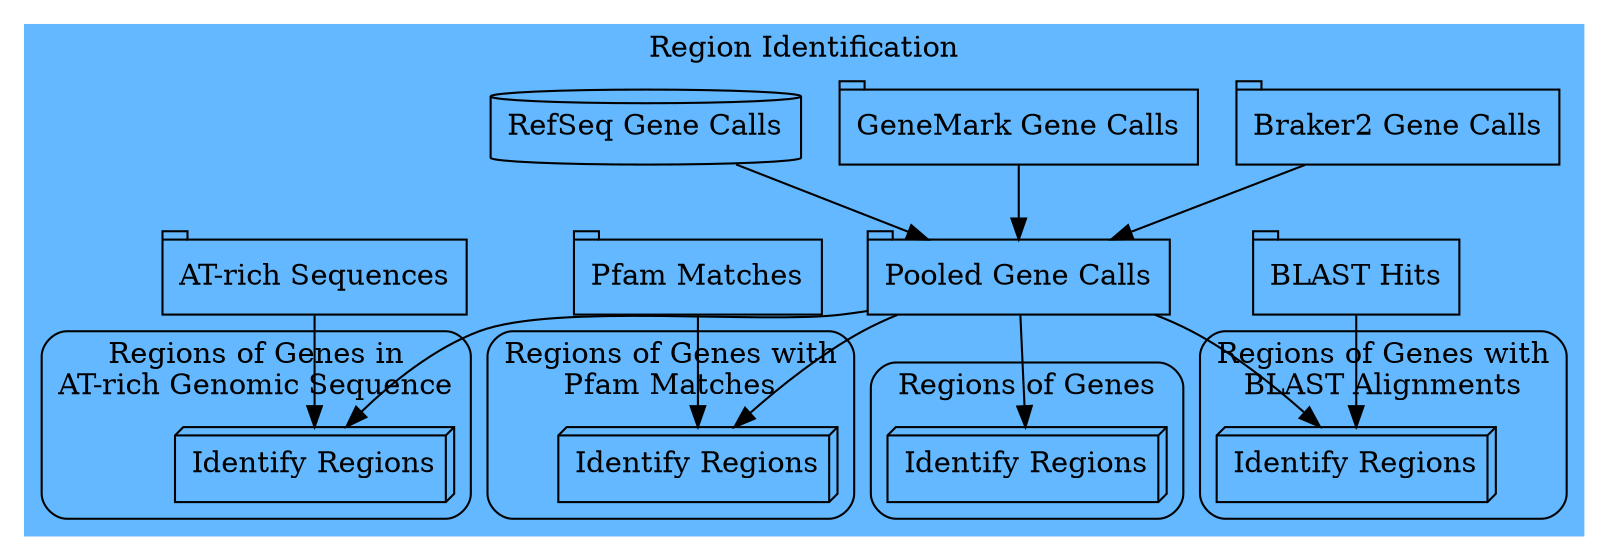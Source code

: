 digraph G{

	style = filled;
	color = steelblue1;

	subgraph cluster_0 {
		label = "Region Identification";
		"Braker2 Gene Calls" [shape = tab];
		"GeneMark Gene Calls" [shape = tab];
		"RefSeq Gene Calls" [shape = cylinder];
		"Pooled Gene Calls" [shape = tab];
		"BLAST Hits" [shape = tab];
		"Pfam Matches" [shape = tab];
		"AT-rich Sequences" [shape = tab];

		"Braker2 Gene Calls" -> "Pooled Gene Calls";
                "GeneMark Gene Calls" -> "Pooled Gene Calls";
                "RefSeq Gene Calls" -> "Pooled Gene Calls";

		subgraph cluster_1 {
			fillcolor = "#EDF1F2"; 
                    	color = "black";
	 		label = "Regions of Genes";
			a [label = "Identify Regions", shape = box3d];
			shape = rect;
			style = rounded;
		}

		"Pooled Gene Calls" -> a;

		subgraph cluster_2 {
			fillcolor = "#EDF1F2"; 
                    	color = "black";
			label = "Regions of Genes in\nAT-rich Genomic Sequence";
			b [label = "Identify Regions", shape = box3d];
			shape = rect;
                        style = rounded;
		}

		"Pooled Gene Calls" -> b;
		"AT-rich Sequences" -> b;

		subgraph cluster_3 {
			fillcolor = "#EDF1F2"; 
                        color = "black";
			label = "Regions of Genes with\nBLAST Alignments";
			c [label = "Identify Regions", shape = box3d];
			shape = rect;
                        style = rounded;
		}

		"Pooled Gene Calls" -> c;
		"BLAST Hits" -> c;
		 
		subgraph cluster_4 {
			fillcolor = "#EDF1F2"; 
                    	color = "black";
			label = "Regions of Genes with\nPfam Matches";
		 	d [label = "Identify Regions", shape = box3d];
			shape = rect;
                        style = rounded;
		}

		"Pooled Gene Calls" -> d;
		"Pfam Matches" -> d;
	}
}